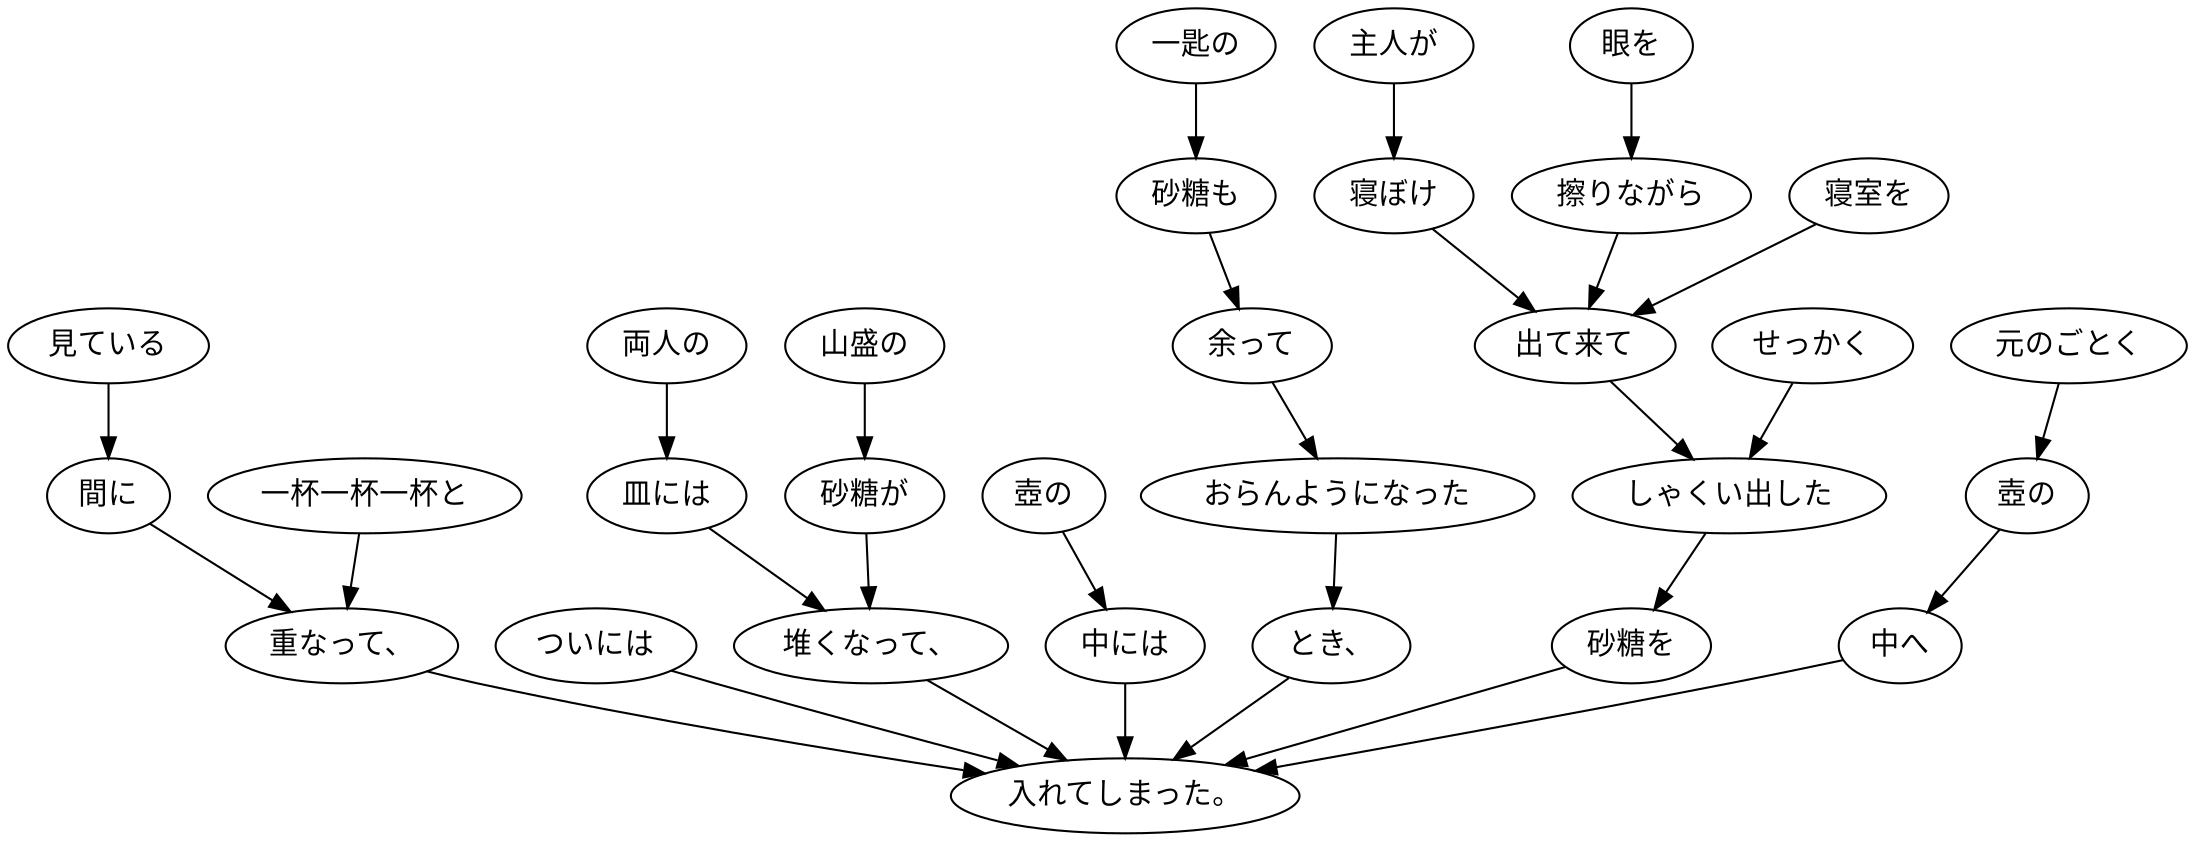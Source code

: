 digraph graph452 {
	node0 [label="見ている"];
	node1 [label="間に"];
	node2 [label="一杯一杯一杯と"];
	node3 [label="重なって、"];
	node4 [label="ついには"];
	node5 [label="両人の"];
	node6 [label="皿には"];
	node7 [label="山盛の"];
	node8 [label="砂糖が"];
	node9 [label="堆くなって、"];
	node10 [label="壺の"];
	node11 [label="中には"];
	node12 [label="一匙の"];
	node13 [label="砂糖も"];
	node14 [label="余って"];
	node15 [label="おらんようになった"];
	node16 [label="とき、"];
	node17 [label="主人が"];
	node18 [label="寝ぼけ"];
	node19 [label="眼を"];
	node20 [label="擦りながら"];
	node21 [label="寝室を"];
	node22 [label="出て来て"];
	node23 [label="せっかく"];
	node24 [label="しゃくい出した"];
	node25 [label="砂糖を"];
	node26 [label="元のごとく"];
	node27 [label="壺の"];
	node28 [label="中へ"];
	node29 [label="入れてしまった。"];
	node0 -> node1;
	node1 -> node3;
	node2 -> node3;
	node3 -> node29;
	node4 -> node29;
	node5 -> node6;
	node6 -> node9;
	node7 -> node8;
	node8 -> node9;
	node9 -> node29;
	node10 -> node11;
	node11 -> node29;
	node12 -> node13;
	node13 -> node14;
	node14 -> node15;
	node15 -> node16;
	node16 -> node29;
	node17 -> node18;
	node18 -> node22;
	node19 -> node20;
	node20 -> node22;
	node21 -> node22;
	node22 -> node24;
	node23 -> node24;
	node24 -> node25;
	node25 -> node29;
	node26 -> node27;
	node27 -> node28;
	node28 -> node29;
}
